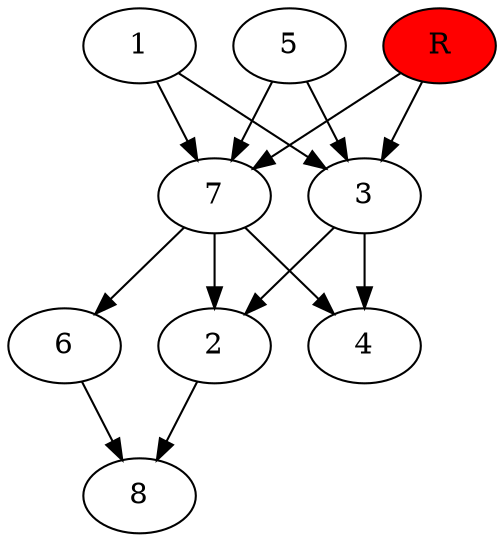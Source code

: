 digraph prb1679 {
	1
	2
	3
	4
	5
	6
	7
	8
	R [fillcolor="#ff0000" style=filled]
	1 -> 3
	1 -> 7
	2 -> 8
	3 -> 2
	3 -> 4
	5 -> 3
	5 -> 7
	6 -> 8
	7 -> 2
	7 -> 4
	7 -> 6
	R -> 3
	R -> 7
}
